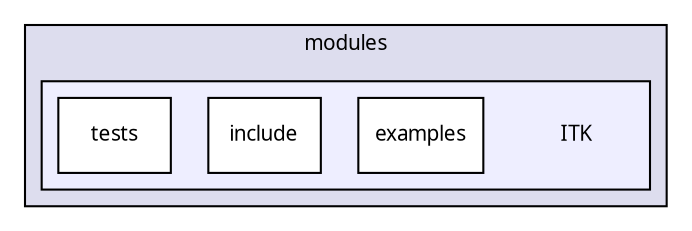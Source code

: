digraph "ITK" {
  compound=true
  node [ fontsize="10", fontname="FreeSans.ttf"];
  edge [ labelfontsize="10", labelfontname="FreeSans.ttf"];
  subgraph clusterdir_e05d7e2b1ecd646af5bb94391405f3b5 {
    graph [ bgcolor="#ddddee", pencolor="black", label="modules" fontname="FreeSans.ttf", fontsize="10", URL="dir_e05d7e2b1ecd646af5bb94391405f3b5.html"]
  subgraph clusterdir_633daa82953e5b0f8006fca27b7e1ffb {
    graph [ bgcolor="#eeeeff", pencolor="black", label="" URL="dir_633daa82953e5b0f8006fca27b7e1ffb.html"];
    dir_633daa82953e5b0f8006fca27b7e1ffb [shape=plaintext label="ITK"];
    dir_e491609c30e075ca61a98f0639246799 [shape=box label="examples" color="black" fillcolor="white" style="filled" URL="dir_e491609c30e075ca61a98f0639246799.html"];
    dir_7f14e3791c5e995480d3473f6c8e038c [shape=box label="include" color="black" fillcolor="white" style="filled" URL="dir_7f14e3791c5e995480d3473f6c8e038c.html"];
    dir_b5805391b592c320e472ccac8bed9a09 [shape=box label="tests" color="black" fillcolor="white" style="filled" URL="dir_b5805391b592c320e472ccac8bed9a09.html"];
  }
  }
}
